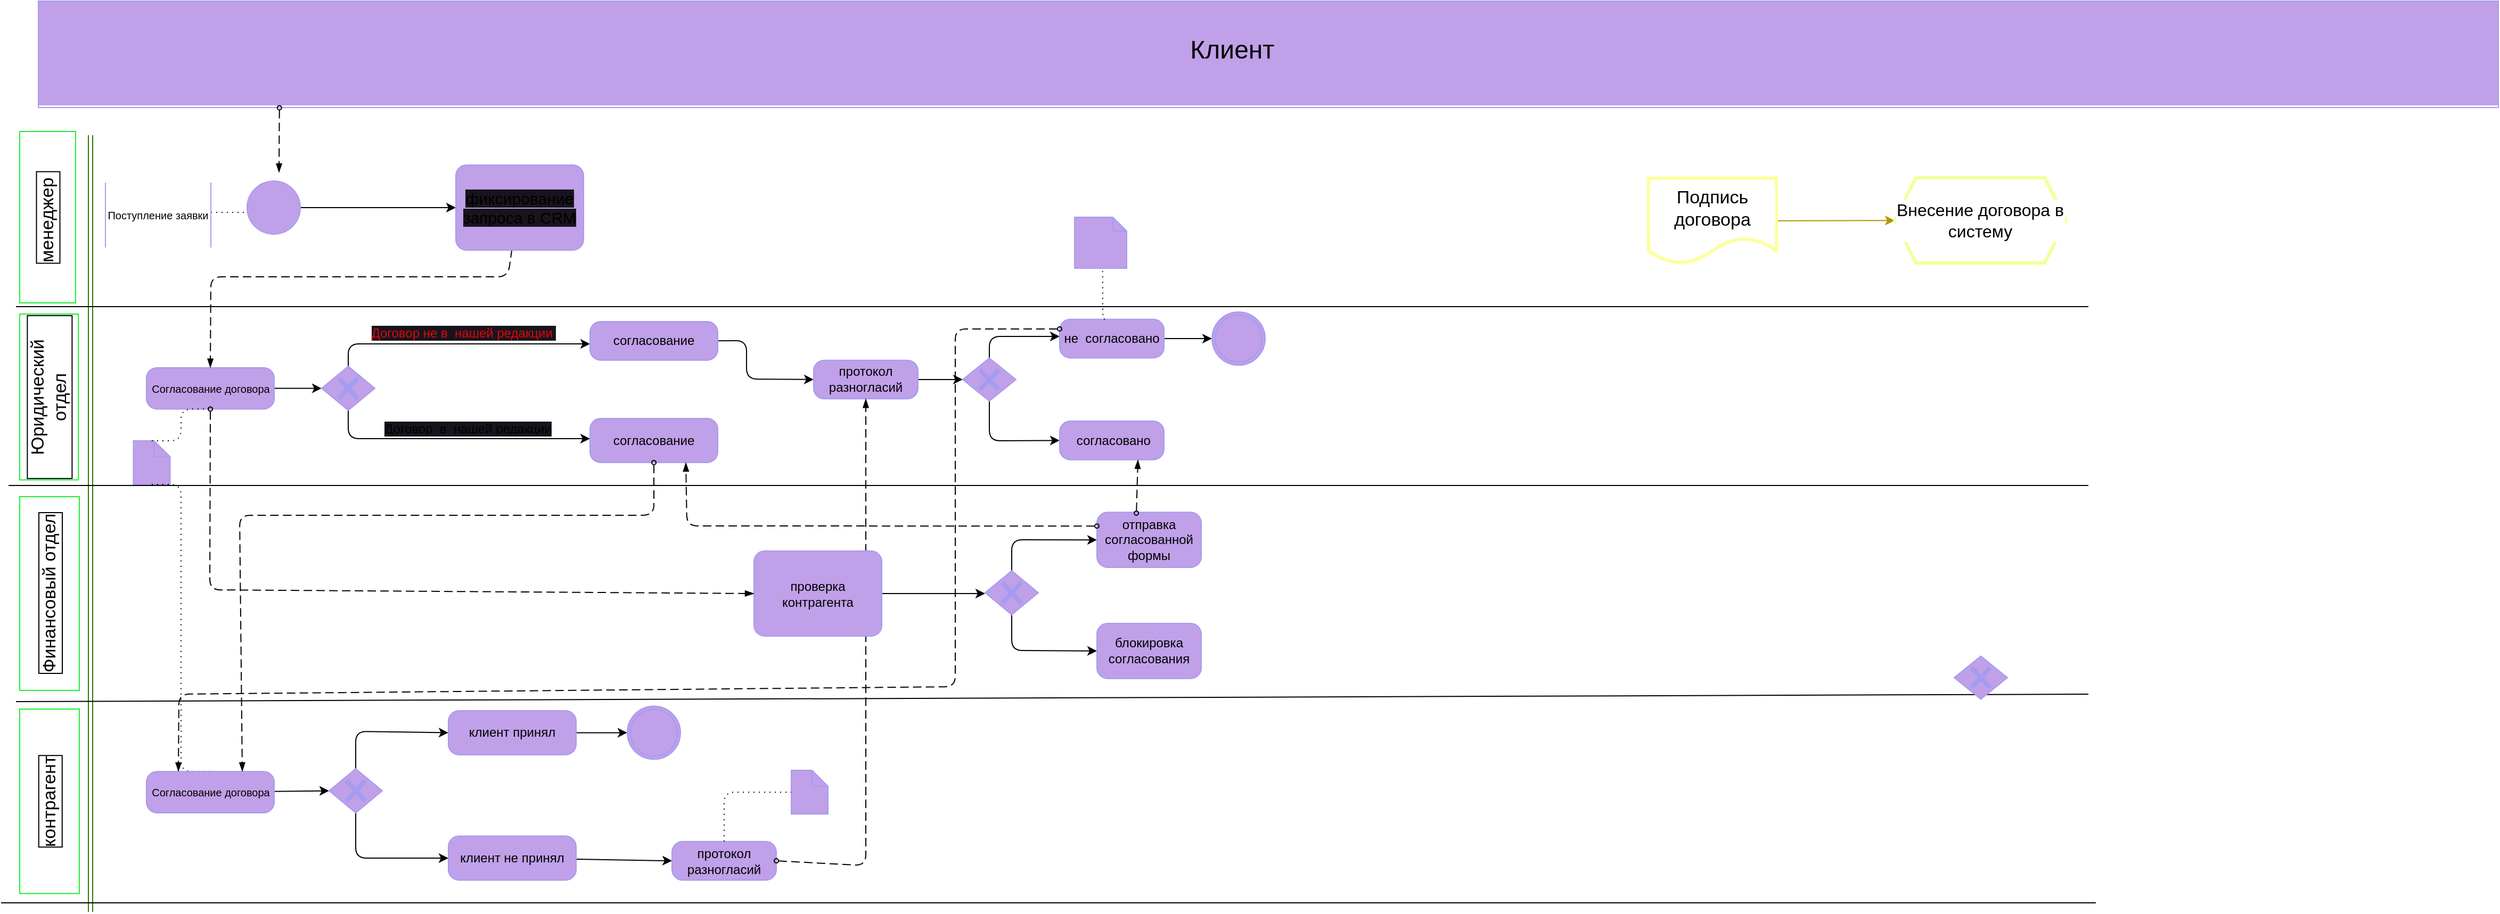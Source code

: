 <mxfile>
    <diagram id="gtTxKSChkaDydjqkvfyG" name="Страница 1">
        <mxGraphModel dx="893" dy="2134" grid="1" gridSize="7" guides="1" tooltips="1" connect="1" arrows="1" fold="1" page="1" pageScale="1" pageWidth="2336" pageHeight="1654" math="0" shadow="0">
            <root>
                <mxCell id="0"/>
                <mxCell id="1" parent="0"/>
                <mxCell id="4" value="" style="shape=link;html=1;fillColor=#60a917;strokeColor=#2D7600;" parent="1" edge="1">
                    <mxGeometry width="100" relative="1" as="geometry">
                        <mxPoint x="84" y="7" as="sourcePoint"/>
                        <mxPoint x="84" y="736.6" as="targetPoint"/>
                    </mxGeometry>
                </mxCell>
                <mxCell id="5" value="" style="endArrow=none;html=1;" parent="1" edge="1">
                    <mxGeometry width="50" height="50" relative="1" as="geometry">
                        <mxPoint x="7" y="336" as="sourcePoint"/>
                        <mxPoint x="1960" y="336" as="targetPoint"/>
                    </mxGeometry>
                </mxCell>
                <mxCell id="6" value="" style="endArrow=none;html=1;" parent="1" edge="1">
                    <mxGeometry width="50" height="50" relative="1" as="geometry">
                        <mxPoint x="14" y="539" as="sourcePoint"/>
                        <mxPoint x="1960" y="532" as="targetPoint"/>
                    </mxGeometry>
                </mxCell>
                <mxCell id="7" value="" style="endArrow=none;html=1;" parent="1" edge="1">
                    <mxGeometry width="50" height="50" relative="1" as="geometry">
                        <mxPoint y="728" as="sourcePoint"/>
                        <mxPoint x="1967" y="728" as="targetPoint"/>
                    </mxGeometry>
                </mxCell>
                <mxCell id="8" value="" style="endArrow=none;html=1;" parent="1" edge="1">
                    <mxGeometry width="50" height="50" relative="1" as="geometry">
                        <mxPoint x="14" y="168" as="sourcePoint"/>
                        <mxPoint x="1960" y="168" as="targetPoint"/>
                    </mxGeometry>
                </mxCell>
                <mxCell id="11" value="&lt;font style=&quot;font-size: 17px;&quot;&gt;менеджер&amp;nbsp;&lt;/font&gt;" style="rounded=0;whiteSpace=wrap;html=1;strokeColor=#18F02E;direction=north;flipV=0;flipH=1;container=0;labelBackgroundColor=default;labelBorderColor=default;rotation=-90;" parent="1" vertex="1">
                    <mxGeometry x="-36.75" y="57.75" width="161" height="52.5" as="geometry"/>
                </mxCell>
                <mxCell id="12" value="&lt;font style=&quot;font-size: 17px;&quot;&gt;Юридический отдел&lt;/font&gt;" style="rounded=0;whiteSpace=wrap;html=1;strokeColor=#18F02E;direction=north;flipV=0;flipH=1;container=0;labelBackgroundColor=default;labelBorderColor=default;rotation=-90;" parent="1" vertex="1">
                    <mxGeometry x="-32.81" y="225.32" width="155.75" height="55.12" as="geometry"/>
                </mxCell>
                <mxCell id="13" value="&lt;font style=&quot;font-size: 17px;&quot;&gt;Финансовый отдел&lt;/font&gt;" style="rounded=0;whiteSpace=wrap;html=1;strokeColor=#18F02E;direction=north;flipV=0;flipH=1;container=0;labelBackgroundColor=default;labelBorderColor=default;rotation=-90;" parent="1" vertex="1">
                    <mxGeometry x="-45.5" y="409.5" width="182" height="56" as="geometry"/>
                </mxCell>
                <mxCell id="14" value="&lt;font style=&quot;font-size: 17px;&quot;&gt;контрагент&lt;/font&gt;" style="rounded=0;whiteSpace=wrap;html=1;strokeColor=#18F02E;direction=north;flipV=0;flipH=1;container=0;labelBackgroundColor=default;labelBorderColor=default;rotation=-90;" parent="1" vertex="1">
                    <mxGeometry x="-41.12" y="604.63" width="173.25" height="56" as="geometry"/>
                </mxCell>
                <mxCell id="63" style="edgeStyle=none;html=1;fillColor=#e3c800;strokeColor=#B09500;" parent="1" source="62" target="64" edge="1">
                    <mxGeometry relative="1" as="geometry">
                        <mxPoint x="1575" y="87.5" as="targetPoint"/>
                    </mxGeometry>
                </mxCell>
                <mxCell id="62" value="&lt;font style=&quot;font-size: 17px;&quot;&gt;Подпись договора&lt;/font&gt;" style="shape=document;whiteSpace=wrap;html=1;boundedLbl=1;labelBackgroundColor=default;labelBorderColor=none;strokeColor=#fdff99;strokeWidth=3;fillColor=none;" parent="1" vertex="1">
                    <mxGeometry x="1547" y="47.5" width="120" height="80" as="geometry"/>
                </mxCell>
                <mxCell id="64" value="&lt;font style=&quot;font-size: 16px;&quot;&gt;Внесение договора в систему&lt;/font&gt;" style="shape=hexagon;perimeter=hexagonPerimeter2;whiteSpace=wrap;html=1;fixedSize=1;labelBackgroundColor=default;labelBorderColor=none;strokeColor=#f3ff99;strokeWidth=3;fillColor=none;" parent="1" vertex="1">
                    <mxGeometry x="1778" y="47" width="161" height="80" as="geometry"/>
                </mxCell>
                <mxCell id="73" value="" style="edgeStyle=elbowEdgeStyle;fontSize=12;html=1;endFill=0;startFill=0;endSize=6;startSize=6;dashed=1;dashPattern=1 4;endArrow=none;startArrow=none;exitX=0;exitY=0.5;exitDx=0;exitDy=0;exitPerimeter=0;entryX=0;entryY=0.5;entryDx=0;entryDy=0;entryPerimeter=0;" edge="1" parent="1">
                    <mxGeometry width="160" relative="1" as="geometry">
                        <mxPoint x="238" y="79.5" as="sourcePoint"/>
                        <mxPoint x="197" y="79.5" as="targetPoint"/>
                    </mxGeometry>
                </mxCell>
                <mxCell id="75" value="" style="swimlane;html=1;startSize=98;fontStyle=0;collapsible=0;horizontal=1;swimlaneLine=0;fillColor=#C0A0E8;whiteSpace=wrap;fontSize=24;strokeColor=#A49CF0;" vertex="1" parent="1">
                    <mxGeometry x="35" y="-119" width="2310" height="100" as="geometry"/>
                </mxCell>
                <mxCell id="76" value="Клиент&amp;nbsp;" style="text;html=1;align=center;verticalAlign=middle;resizable=0;points=[];autosize=1;strokeColor=none;fillColor=none;fontSize=24;" vertex="1" parent="75">
                    <mxGeometry x="1071" y="21" width="105" height="49" as="geometry"/>
                </mxCell>
                <mxCell id="77" value="" style="dashed=1;dashPattern=8 4;endArrow=blockThin;endFill=1;startArrow=oval;startFill=0;endSize=6;startSize=4;html=1;fontSize=24;exitX=0.098;exitY=1.002;exitDx=0;exitDy=0;exitPerimeter=0;" edge="1" parent="1" source="75">
                    <mxGeometry width="160" relative="1" as="geometry">
                        <mxPoint x="476" y="91" as="sourcePoint"/>
                        <mxPoint x="261" y="42" as="targetPoint"/>
                    </mxGeometry>
                </mxCell>
                <mxCell id="81" value="Поступление заявки" style="shape=partialRectangle;whiteSpace=wrap;html=1;top=0;bottom=0;fillColor=none;strokeColor=#A49CF0;fontSize=10;" vertex="1" parent="1">
                    <mxGeometry x="98" y="52" width="99" height="60" as="geometry"/>
                </mxCell>
                <mxCell id="85" style="edgeStyle=none;html=1;fontSize=10;entryX=0;entryY=0.5;entryDx=0;entryDy=0;entryPerimeter=0;" edge="1" parent="1" source="82" target="84">
                    <mxGeometry relative="1" as="geometry">
                        <mxPoint x="294" y="240.44" as="targetPoint"/>
                    </mxGeometry>
                </mxCell>
                <mxCell id="82" value="Согласование договора" style="points=[[0.25,0,0],[0.5,0,0],[0.75,0,0],[1,0.25,0],[1,0.5,0],[1,0.75,0],[0.75,1,0],[0.5,1,0],[0.25,1,0],[0,0.75,0],[0,0.5,0],[0,0.25,0]];shape=mxgraph.bpmn.task;whiteSpace=wrap;rectStyle=rounded;size=10;html=1;taskMarker=abstract;strokeColor=#A49CF0;fontSize=10;fillColor=#C0A0E8;" vertex="1" parent="1">
                    <mxGeometry x="136.5" y="225.32" width="120" height="38.88" as="geometry"/>
                </mxCell>
                <mxCell id="83" value="" style="dashed=1;dashPattern=8 4;endArrow=blockThin;endFill=1;startArrow=oval;startFill=0;endSize=6;startSize=4;html=1;fontSize=10;entryX=0.5;entryY=0;entryDx=0;entryDy=0;entryPerimeter=0;" edge="1" parent="1" target="82">
                    <mxGeometry width="160" relative="1" as="geometry">
                        <mxPoint x="480" y="112" as="sourcePoint"/>
                        <mxPoint x="636" y="287" as="targetPoint"/>
                        <Array as="points">
                            <mxPoint x="476" y="140"/>
                            <mxPoint x="197" y="140"/>
                        </Array>
                    </mxGeometry>
                </mxCell>
                <mxCell id="86" style="edgeStyle=none;html=1;fontSize=10;exitX=0.5;exitY=0;exitDx=0;exitDy=0;exitPerimeter=0;" edge="1" parent="1" source="84">
                    <mxGeometry relative="1" as="geometry">
                        <mxPoint x="553" y="203" as="targetPoint"/>
                        <Array as="points">
                            <mxPoint x="326" y="203"/>
                        </Array>
                    </mxGeometry>
                </mxCell>
                <mxCell id="88" style="edgeStyle=none;html=1;fontSize=12;exitX=0.5;exitY=1;exitDx=0;exitDy=0;exitPerimeter=0;" edge="1" parent="1" source="84">
                    <mxGeometry relative="1" as="geometry">
                        <mxPoint x="553" y="292" as="targetPoint"/>
                        <Array as="points">
                            <mxPoint x="326" y="292"/>
                        </Array>
                    </mxGeometry>
                </mxCell>
                <mxCell id="84" value="" style="points=[[0.25,0.25,0],[0.5,0,0],[0.75,0.25,0],[1,0.5,0],[0.75,0.75,0],[0.5,1,0],[0.25,0.75,0],[0,0.5,0]];shape=mxgraph.bpmn.gateway2;html=1;verticalLabelPosition=bottom;labelBackgroundColor=#ffffff;verticalAlign=top;align=center;perimeter=rhombusPerimeter;outlineConnect=0;outline=none;symbol=none;gwType=exclusive;strokeColor=#A49CF0;fontSize=10;fillColor=#C0A0E8;" vertex="1" parent="1">
                    <mxGeometry x="301" y="224" width="50" height="41.44" as="geometry"/>
                </mxCell>
                <mxCell id="91" value="&lt;span style=&quot;color: rgb(223, 7, 7); background-color: rgb(24, 20, 29);&quot;&gt;Договор не в&amp;nbsp; нашей редакции&amp;nbsp;&lt;/span&gt;" style="text;html=1;align=center;verticalAlign=middle;resizable=0;points=[];autosize=1;strokeColor=none;fillColor=none;fontSize=12;" vertex="1" parent="1">
                    <mxGeometry x="336" y="175" width="196" height="35" as="geometry"/>
                </mxCell>
                <mxCell id="92" value="&lt;span style=&quot;background-color: rgb(24, 20, 29);&quot;&gt;Договор&amp;nbsp; в&amp;nbsp; нашей редакции&lt;/span&gt;" style="text;html=1;align=center;verticalAlign=middle;resizable=0;points=[];autosize=1;strokeColor=none;fillColor=none;fontSize=12;" vertex="1" parent="1">
                    <mxGeometry x="350" y="265.44" width="175" height="35" as="geometry"/>
                </mxCell>
                <mxCell id="97" style="edgeStyle=none;html=1;entryX=0;entryY=0.5;entryDx=0;entryDy=0;entryPerimeter=0;fontSize=12;exitX=1;exitY=0.5;exitDx=0;exitDy=0;exitPerimeter=0;" edge="1" parent="1" source="93" target="96">
                    <mxGeometry relative="1" as="geometry">
                        <Array as="points">
                            <mxPoint x="700" y="200"/>
                            <mxPoint x="700" y="236"/>
                        </Array>
                    </mxGeometry>
                </mxCell>
                <mxCell id="93" value="согласование" style="points=[[0.25,0,0],[0.5,0,0],[0.75,0,0],[1,0.25,0],[1,0.5,0],[1,0.75,0],[0.75,1,0],[0.5,1,0],[0.25,1,0],[0,0.75,0],[0,0.5,0],[0,0.25,0]];shape=mxgraph.bpmn.task;whiteSpace=wrap;rectStyle=rounded;size=10;html=1;taskMarker=abstract;strokeColor=#A49CF0;fontSize=12;fillColor=#C0A0E8;" vertex="1" parent="1">
                    <mxGeometry x="553" y="182" width="120" height="36.32" as="geometry"/>
                </mxCell>
                <mxCell id="94" value="согласование" style="points=[[0.25,0,0],[0.5,0,0],[0.75,0,0],[1,0.25,0],[1,0.5,0],[1,0.75,0],[0.75,1,0],[0.5,1,0],[0.25,1,0],[0,0.75,0],[0,0.5,0],[0,0.25,0]];shape=mxgraph.bpmn.task;whiteSpace=wrap;rectStyle=rounded;size=10;html=1;taskMarker=abstract;strokeColor=#A49CF0;fontSize=12;fillColor=#C0A0E8;" vertex="1" parent="1">
                    <mxGeometry x="553" y="273" width="120" height="41.44" as="geometry"/>
                </mxCell>
                <mxCell id="98" style="edgeStyle=none;html=1;fontSize=12;" edge="1" parent="1" source="96" target="99">
                    <mxGeometry relative="1" as="geometry">
                        <mxPoint x="903" y="236.48" as="targetPoint"/>
                    </mxGeometry>
                </mxCell>
                <mxCell id="96" value="протокол разногласий" style="points=[[0.25,0,0],[0.5,0,0],[0.75,0,0],[1,0.25,0],[1,0.5,0],[1,0.75,0],[0.75,1,0],[0.5,1,0],[0.25,1,0],[0,0.75,0],[0,0.5,0],[0,0.25,0]];shape=mxgraph.bpmn.task;whiteSpace=wrap;rectStyle=rounded;size=10;html=1;taskMarker=abstract;strokeColor=#A49CF0;fontSize=12;fillColor=#C0A0E8;" vertex="1" parent="1">
                    <mxGeometry x="763" y="218.32" width="98" height="36.32" as="geometry"/>
                </mxCell>
                <mxCell id="100" style="edgeStyle=none;html=1;fontSize=12;exitX=0.5;exitY=0;exitDx=0;exitDy=0;exitPerimeter=0;" edge="1" parent="1" source="99">
                    <mxGeometry relative="1" as="geometry">
                        <mxPoint x="994" y="196" as="targetPoint"/>
                        <Array as="points">
                            <mxPoint x="928" y="196"/>
                        </Array>
                    </mxGeometry>
                </mxCell>
                <mxCell id="102" style="edgeStyle=none;html=1;fontSize=12;entryX=0;entryY=0.5;entryDx=0;entryDy=0;entryPerimeter=0;exitX=0.5;exitY=1;exitDx=0;exitDy=0;exitPerimeter=0;" edge="1" parent="1" source="99" target="104">
                    <mxGeometry relative="1" as="geometry">
                        <mxPoint x="928" y="301" as="targetPoint"/>
                        <Array as="points">
                            <mxPoint x="928" y="294"/>
                        </Array>
                    </mxGeometry>
                </mxCell>
                <mxCell id="99" value="" style="points=[[0.25,0.25,0],[0.5,0,0],[0.75,0.25,0],[1,0.5,0],[0.75,0.75,0],[0.5,1,0],[0.25,0.75,0],[0,0.5,0]];shape=mxgraph.bpmn.gateway2;html=1;verticalLabelPosition=bottom;labelBackgroundColor=#ffffff;verticalAlign=top;align=center;perimeter=rhombusPerimeter;outlineConnect=0;outline=none;symbol=none;gwType=exclusive;strokeColor=#A49CF0;fontSize=12;fillColor=#C0A0E8;" vertex="1" parent="1">
                    <mxGeometry x="903" y="216.22" width="50" height="40.52" as="geometry"/>
                </mxCell>
                <mxCell id="101" value="" style="points=[[0.25,0.25,0],[0.5,0,0],[0.75,0.25,0],[1,0.5,0],[0.75,0.75,0],[0.5,1,0],[0.25,0.75,0],[0,0.5,0]];shape=mxgraph.bpmn.gateway2;html=1;verticalLabelPosition=bottom;labelBackgroundColor=#ffffff;verticalAlign=top;align=center;perimeter=rhombusPerimeter;outlineConnect=0;outline=none;symbol=none;gwType=exclusive;strokeColor=#A49CF0;fontSize=12;fillColor=#C0A0E8;" vertex="1" parent="1">
                    <mxGeometry x="1834" y="496.22" width="50" height="40.52" as="geometry"/>
                </mxCell>
                <mxCell id="105" style="edgeStyle=none;html=1;fontSize=12;" edge="1" parent="1" source="103" target="106">
                    <mxGeometry relative="1" as="geometry">
                        <mxPoint x="1162" y="198.06" as="targetPoint"/>
                    </mxGeometry>
                </mxCell>
                <mxCell id="103" value="не&amp;nbsp; согласовано" style="points=[[0.25,0,0],[0.5,0,0],[0.75,0,0],[1,0.25,0],[1,0.5,0],[1,0.75,0],[0.75,1,0],[0.5,1,0],[0.25,1,0],[0,0.75,0],[0,0.5,0],[0,0.25,0]];shape=mxgraph.bpmn.task;whiteSpace=wrap;rectStyle=rounded;size=10;html=1;taskMarker=abstract;strokeColor=#A49CF0;fontSize=12;fillColor=#C0A0E8;" vertex="1" parent="1">
                    <mxGeometry x="994" y="179.9" width="98" height="36.32" as="geometry"/>
                </mxCell>
                <mxCell id="104" value="&amp;nbsp;согласовано" style="points=[[0.25,0,0],[0.5,0,0],[0.75,0,0],[1,0.25,0],[1,0.5,0],[1,0.75,0],[0.75,1,0],[0.5,1,0],[0.25,1,0],[0,0.75,0],[0,0.5,0],[0,0.25,0]];shape=mxgraph.bpmn.task;whiteSpace=wrap;rectStyle=rounded;size=10;html=1;taskMarker=abstract;strokeColor=#A49CF0;fontSize=12;fillColor=#C0A0E8;" vertex="1" parent="1">
                    <mxGeometry x="994" y="275.56" width="98" height="36.32" as="geometry"/>
                </mxCell>
                <mxCell id="106" value="" style="points=[[0.145,0.145,0],[0.5,0,0],[0.855,0.145,0],[1,0.5,0],[0.855,0.855,0],[0.5,1,0],[0.145,0.855,0],[0,0.5,0]];shape=mxgraph.bpmn.event;html=1;verticalLabelPosition=bottom;labelBackgroundColor=#ffffff;verticalAlign=top;align=center;perimeter=ellipsePerimeter;outlineConnect=0;aspect=fixed;outline=throwing;symbol=general;strokeColor=#A49CF0;fontSize=12;fillColor=#C0A0E8;" vertex="1" parent="1">
                    <mxGeometry x="1137" y="173.06" width="50" height="50" as="geometry"/>
                </mxCell>
                <mxCell id="107" value="" style="shape=mxgraph.bpmn.data;labelPosition=center;verticalLabelPosition=bottom;align=center;verticalAlign=top;whiteSpace=wrap;size=15;html=1;strokeColor=#A49CF0;fontSize=12;fillColor=#C0A0E8;" vertex="1" parent="1">
                    <mxGeometry x="124.25" y="294" width="34.5" height="41.06" as="geometry"/>
                </mxCell>
                <mxCell id="109" value="" style="edgeStyle=elbowEdgeStyle;fontSize=12;html=1;endFill=0;startFill=0;endSize=6;startSize=6;dashed=1;dashPattern=1 4;endArrow=none;startArrow=none;exitX=0.5;exitY=0;exitDx=0;exitDy=0;exitPerimeter=0;entryX=0.5;entryY=1;entryDx=0;entryDy=0;entryPerimeter=0;" edge="1" parent="1" source="107" target="82">
                    <mxGeometry width="160" relative="1" as="geometry">
                        <mxPoint x="441" y="364" as="sourcePoint"/>
                        <mxPoint x="601" y="364" as="targetPoint"/>
                    </mxGeometry>
                </mxCell>
                <mxCell id="110" value="" style="edgeStyle=elbowEdgeStyle;fontSize=12;html=1;endFill=0;startFill=0;endSize=6;startSize=6;dashed=1;dashPattern=1 4;endArrow=none;startArrow=none;exitX=0.5;exitY=1;exitDx=0;exitDy=0;exitPerimeter=0;entryX=0.5;entryY=0;entryDx=0;entryDy=0;entryPerimeter=0;" edge="1" parent="1" source="107" target="111">
                    <mxGeometry width="160" relative="1" as="geometry">
                        <mxPoint x="441" y="462" as="sourcePoint"/>
                        <mxPoint x="196" y="595" as="targetPoint"/>
                    </mxGeometry>
                </mxCell>
                <mxCell id="113" style="edgeStyle=none;html=1;entryX=0;entryY=0.5;entryDx=0;entryDy=0;entryPerimeter=0;fontSize=12;" edge="1" parent="1" source="111" target="112">
                    <mxGeometry relative="1" as="geometry"/>
                </mxCell>
                <mxCell id="111" value="Согласование договора" style="points=[[0.25,0,0],[0.5,0,0],[0.75,0,0],[1,0.25,0],[1,0.5,0],[1,0.75,0],[0.75,1,0],[0.5,1,0],[0.25,1,0],[0,0.75,0],[0,0.5,0],[0,0.25,0]];shape=mxgraph.bpmn.task;whiteSpace=wrap;rectStyle=rounded;size=10;html=1;taskMarker=abstract;strokeColor=#A49CF0;fontSize=10;fillColor=#C0A0E8;" vertex="1" parent="1">
                    <mxGeometry x="136.5" y="604.63" width="120" height="38.88" as="geometry"/>
                </mxCell>
                <mxCell id="114" style="edgeStyle=none;html=1;fontSize=12;entryX=0;entryY=0.5;entryDx=0;entryDy=0;entryPerimeter=0;exitX=0.5;exitY=0;exitDx=0;exitDy=0;exitPerimeter=0;" edge="1" parent="1" source="112" target="116">
                    <mxGeometry relative="1" as="geometry">
                        <mxPoint x="406" y="567" as="targetPoint"/>
                        <Array as="points">
                            <mxPoint x="333" y="567"/>
                        </Array>
                    </mxGeometry>
                </mxCell>
                <mxCell id="115" style="edgeStyle=none;html=1;fontSize=12;exitX=0.5;exitY=1;exitDx=0;exitDy=0;exitPerimeter=0;entryX=0;entryY=0.5;entryDx=0;entryDy=0;entryPerimeter=0;" edge="1" parent="1" source="112" target="117">
                    <mxGeometry relative="1" as="geometry">
                        <mxPoint x="406" y="700" as="targetPoint"/>
                        <Array as="points">
                            <mxPoint x="333" y="686"/>
                        </Array>
                    </mxGeometry>
                </mxCell>
                <mxCell id="112" value="" style="points=[[0.25,0.25,0],[0.5,0,0],[0.75,0.25,0],[1,0.5,0],[0.75,0.75,0],[0.5,1,0],[0.25,0.75,0],[0,0.5,0]];shape=mxgraph.bpmn.gateway2;html=1;verticalLabelPosition=bottom;labelBackgroundColor=#ffffff;verticalAlign=top;align=center;perimeter=rhombusPerimeter;outlineConnect=0;outline=none;symbol=none;gwType=exclusive;strokeColor=#A49CF0;fontSize=10;fillColor=#C0A0E8;" vertex="1" parent="1">
                    <mxGeometry x="308" y="602.07" width="50" height="41.44" as="geometry"/>
                </mxCell>
                <mxCell id="121" style="edgeStyle=none;html=1;fontSize=12;" edge="1" parent="1" source="116" target="122">
                    <mxGeometry relative="1" as="geometry">
                        <mxPoint x="595" y="568.24" as="targetPoint"/>
                    </mxGeometry>
                </mxCell>
                <mxCell id="116" value="клиент принял" style="points=[[0.25,0,0],[0.5,0,0],[0.75,0,0],[1,0.25,0],[1,0.5,0],[1,0.75,0],[0.75,1,0],[0.5,1,0],[0.25,1,0],[0,0.75,0],[0,0.5,0],[0,0.25,0]];shape=mxgraph.bpmn.task;whiteSpace=wrap;rectStyle=rounded;size=10;html=1;taskMarker=abstract;strokeColor=#A49CF0;fontSize=12;fillColor=#C0A0E8;" vertex="1" parent="1">
                    <mxGeometry x="420" y="547.52" width="120" height="41.44" as="geometry"/>
                </mxCell>
                <mxCell id="120" style="edgeStyle=none;html=1;entryX=0;entryY=0.5;entryDx=0;entryDy=0;entryPerimeter=0;fontSize=12;" edge="1" parent="1" source="117" target="119">
                    <mxGeometry relative="1" as="geometry"/>
                </mxCell>
                <mxCell id="117" value="клиент не принял" style="points=[[0.25,0,0],[0.5,0,0],[0.75,0,0],[1,0.25,0],[1,0.5,0],[1,0.75,0],[0.75,1,0],[0.5,1,0],[0.25,1,0],[0,0.75,0],[0,0.5,0],[0,0.25,0]];shape=mxgraph.bpmn.task;whiteSpace=wrap;rectStyle=rounded;size=10;html=1;taskMarker=abstract;strokeColor=#A49CF0;fontSize=12;fillColor=#C0A0E8;" vertex="1" parent="1">
                    <mxGeometry x="420" y="665.28" width="120" height="41.44" as="geometry"/>
                </mxCell>
                <mxCell id="119" value="протокол разногласий" style="points=[[0.25,0,0],[0.5,0,0],[0.75,0,0],[1,0.25,0],[1,0.5,0],[1,0.75,0],[0.75,1,0],[0.5,1,0],[0.25,1,0],[0,0.75,0],[0,0.5,0],[0,0.25,0]];shape=mxgraph.bpmn.task;whiteSpace=wrap;rectStyle=rounded;size=10;html=1;taskMarker=abstract;strokeColor=#A49CF0;fontSize=12;fillColor=#C0A0E8;" vertex="1" parent="1">
                    <mxGeometry x="630" y="670.4" width="98" height="36.32" as="geometry"/>
                </mxCell>
                <mxCell id="122" value="" style="points=[[0.145,0.145,0],[0.5,0,0],[0.855,0.145,0],[1,0.5,0],[0.855,0.855,0],[0.5,1,0],[0.145,0.855,0],[0,0.5,0]];shape=mxgraph.bpmn.event;html=1;verticalLabelPosition=bottom;labelBackgroundColor=#ffffff;verticalAlign=top;align=center;perimeter=ellipsePerimeter;outlineConnect=0;aspect=fixed;outline=throwing;symbol=general;strokeColor=#A49CF0;fontSize=12;fillColor=#C0A0E8;" vertex="1" parent="1">
                    <mxGeometry x="588" y="543.24" width="50" height="50" as="geometry"/>
                </mxCell>
                <mxCell id="123" value="" style="dashed=1;dashPattern=8 4;endArrow=blockThin;endFill=1;startArrow=oval;startFill=0;endSize=6;startSize=4;html=1;fontSize=12;exitX=0.5;exitY=1;exitDx=0;exitDy=0;exitPerimeter=0;entryX=0.75;entryY=0;entryDx=0;entryDy=0;entryPerimeter=0;" edge="1" parent="1" source="94" target="111">
                    <mxGeometry width="160" relative="1" as="geometry">
                        <mxPoint x="448" y="406" as="sourcePoint"/>
                        <mxPoint x="608" y="406" as="targetPoint"/>
                        <Array as="points">
                            <mxPoint x="613" y="364"/>
                            <mxPoint x="224" y="364"/>
                        </Array>
                    </mxGeometry>
                </mxCell>
                <mxCell id="126" style="edgeStyle=none;html=1;entryX=0;entryY=0.5;entryDx=0;entryDy=0;entryPerimeter=0;fontSize=12;" edge="1" parent="1" source="124" target="125">
                    <mxGeometry relative="1" as="geometry"/>
                </mxCell>
                <mxCell id="124" value="" style="points=[[0.145,0.145,0],[0.5,0,0],[0.855,0.145,0],[1,0.5,0],[0.855,0.855,0],[0.5,1,0],[0.145,0.855,0],[0,0.5,0]];shape=mxgraph.bpmn.event;html=1;verticalLabelPosition=bottom;labelBackgroundColor=#ffffff;verticalAlign=top;align=center;perimeter=ellipsePerimeter;outlineConnect=0;aspect=fixed;outline=standard;symbol=general;strokeColor=#A49CF0;fontSize=12;fillColor=#C0A0E8;" vertex="1" parent="1">
                    <mxGeometry x="231" y="50" width="50" height="50" as="geometry"/>
                </mxCell>
                <mxCell id="125" value="&lt;span style=&quot;font-size: 15px; background-color: rgb(24, 20, 29);&quot;&gt;фиксирование запроса в CRM&lt;/span&gt;" style="points=[[0.25,0,0],[0.5,0,0],[0.75,0,0],[1,0.25,0],[1,0.5,0],[1,0.75,0],[0.75,1,0],[0.5,1,0],[0.25,1,0],[0,0.75,0],[0,0.5,0],[0,0.25,0]];shape=mxgraph.bpmn.task;whiteSpace=wrap;rectStyle=rounded;size=10;html=1;taskMarker=abstract;strokeColor=#A49CF0;fontSize=12;fillColor=#C0A0E8;" vertex="1" parent="1">
                    <mxGeometry x="427" y="35" width="120" height="80" as="geometry"/>
                </mxCell>
                <mxCell id="127" value="" style="dashed=1;dashPattern=8 4;endArrow=blockThin;endFill=1;startArrow=oval;startFill=0;endSize=6;startSize=4;html=1;fontSize=12;exitX=1;exitY=0.5;exitDx=0;exitDy=0;exitPerimeter=0;entryX=0.5;entryY=1;entryDx=0;entryDy=0;entryPerimeter=0;" edge="1" parent="1" source="119" target="96">
                    <mxGeometry width="160" relative="1" as="geometry">
                        <mxPoint x="651" y="504" as="sourcePoint"/>
                        <mxPoint x="811" y="504" as="targetPoint"/>
                        <Array as="points">
                            <mxPoint x="812" y="693"/>
                        </Array>
                    </mxGeometry>
                </mxCell>
                <mxCell id="128" value="" style="shape=mxgraph.bpmn.data;labelPosition=center;verticalLabelPosition=bottom;align=center;verticalAlign=top;whiteSpace=wrap;size=15;html=1;strokeColor=#A49CF0;fontSize=12;fillColor=#C0A0E8;" vertex="1" parent="1">
                    <mxGeometry x="742" y="603.54" width="34.5" height="41.06" as="geometry"/>
                </mxCell>
                <mxCell id="129" value="" style="edgeStyle=elbowEdgeStyle;fontSize=12;html=1;endFill=0;startFill=0;endSize=6;startSize=6;dashed=1;dashPattern=1 4;endArrow=none;startArrow=none;exitX=0.5;exitY=0;exitDx=0;exitDy=0;exitPerimeter=0;entryX=0;entryY=0.5;entryDx=0;entryDy=0;entryPerimeter=0;" edge="1" parent="1" source="119" target="128">
                    <mxGeometry width="160" relative="1" as="geometry">
                        <mxPoint x="637" y="651" as="sourcePoint"/>
                        <mxPoint x="797" y="651" as="targetPoint"/>
                        <Array as="points">
                            <mxPoint x="679" y="637"/>
                        </Array>
                    </mxGeometry>
                </mxCell>
                <mxCell id="130" value="" style="dashed=1;dashPattern=8 4;endArrow=blockThin;endFill=1;startArrow=oval;startFill=0;endSize=6;startSize=4;html=1;fontSize=12;exitX=0;exitY=0.25;exitDx=0;exitDy=0;exitPerimeter=0;entryX=0.25;entryY=0;entryDx=0;entryDy=0;entryPerimeter=0;" edge="1" parent="1" source="103" target="111">
                    <mxGeometry width="160" relative="1" as="geometry">
                        <mxPoint x="637" y="448" as="sourcePoint"/>
                        <mxPoint x="797" y="448" as="targetPoint"/>
                        <Array as="points">
                            <mxPoint x="896" y="189"/>
                            <mxPoint x="896" y="525"/>
                            <mxPoint x="167" y="532"/>
                        </Array>
                    </mxGeometry>
                </mxCell>
                <mxCell id="131" value="" style="shape=mxgraph.bpmn.data;labelPosition=center;verticalLabelPosition=bottom;align=center;verticalAlign=top;whiteSpace=wrap;size=13;html=1;strokeColor=#A49CF0;fontSize=12;fillColor=#C0A0E8;" vertex="1" parent="1">
                    <mxGeometry x="1008" y="84" width="49" height="48.06" as="geometry"/>
                </mxCell>
                <mxCell id="132" value="" style="edgeStyle=elbowEdgeStyle;fontSize=12;html=1;endFill=0;startFill=0;endSize=6;startSize=6;dashed=1;dashPattern=1 4;endArrow=none;startArrow=none;entryX=0.5;entryY=1;entryDx=0;entryDy=0;entryPerimeter=0;exitX=0.433;exitY=-0.008;exitDx=0;exitDy=0;exitPerimeter=0;" edge="1" parent="1" source="103" target="131">
                    <mxGeometry width="160" relative="1" as="geometry">
                        <mxPoint x="805" y="127.5" as="sourcePoint"/>
                        <mxPoint x="965" y="127.5" as="targetPoint"/>
                    </mxGeometry>
                </mxCell>
                <mxCell id="134" style="edgeStyle=none;html=1;fontSize=12;" edge="1" parent="1" source="133">
                    <mxGeometry relative="1" as="geometry">
                        <mxPoint x="924" y="437.5" as="targetPoint"/>
                    </mxGeometry>
                </mxCell>
                <mxCell id="133" value="проверка контрагента" style="points=[[0.25,0,0],[0.5,0,0],[0.75,0,0],[1,0.25,0],[1,0.5,0],[1,0.75,0],[0.75,1,0],[0.5,1,0],[0.25,1,0],[0,0.75,0],[0,0.5,0],[0,0.25,0]];shape=mxgraph.bpmn.task;whiteSpace=wrap;rectStyle=rounded;size=10;html=1;taskMarker=abstract;strokeColor=#A49CF0;fontSize=12;fillColor=#C0A0E8;" vertex="1" parent="1">
                    <mxGeometry x="707" y="397.5" width="120" height="80" as="geometry"/>
                </mxCell>
                <mxCell id="138" style="edgeStyle=none;html=1;entryX=0;entryY=0.5;entryDx=0;entryDy=0;entryPerimeter=0;fontSize=12;exitX=0.5;exitY=1;exitDx=0;exitDy=0;exitPerimeter=0;" edge="1" parent="1" source="135" target="137">
                    <mxGeometry relative="1" as="geometry">
                        <Array as="points">
                            <mxPoint x="949" y="491"/>
                        </Array>
                    </mxGeometry>
                </mxCell>
                <mxCell id="139" style="edgeStyle=none;html=1;entryX=0;entryY=0.5;entryDx=0;entryDy=0;entryPerimeter=0;fontSize=12;exitX=0.5;exitY=0;exitDx=0;exitDy=0;exitPerimeter=0;" edge="1" parent="1" source="135" target="136">
                    <mxGeometry relative="1" as="geometry">
                        <Array as="points">
                            <mxPoint x="949" y="387"/>
                        </Array>
                    </mxGeometry>
                </mxCell>
                <mxCell id="135" value="" style="points=[[0.25,0.25,0],[0.5,0,0],[0.75,0.25,0],[1,0.5,0],[0.75,0.75,0],[0.5,1,0],[0.25,0.75,0],[0,0.5,0]];shape=mxgraph.bpmn.gateway2;html=1;verticalLabelPosition=bottom;labelBackgroundColor=#ffffff;verticalAlign=top;align=center;perimeter=rhombusPerimeter;outlineConnect=0;outline=none;symbol=none;gwType=exclusive;strokeColor=#A49CF0;fontSize=10;fillColor=#C0A0E8;" vertex="1" parent="1">
                    <mxGeometry x="924" y="416.06" width="50" height="41.44" as="geometry"/>
                </mxCell>
                <mxCell id="136" value="отправка согласованной формы" style="points=[[0.25,0,0],[0.5,0,0],[0.75,0,0],[1,0.25,0],[1,0.5,0],[1,0.75,0],[0.75,1,0],[0.5,1,0],[0.25,1,0],[0,0.75,0],[0,0.5,0],[0,0.25,0]];shape=mxgraph.bpmn.task;whiteSpace=wrap;rectStyle=rounded;size=10;html=1;taskMarker=abstract;strokeColor=#A49CF0;fontSize=12;fillColor=#C0A0E8;" vertex="1" parent="1">
                    <mxGeometry x="1029" y="361.18" width="98" height="51.82" as="geometry"/>
                </mxCell>
                <mxCell id="137" value="блокировка согласования" style="points=[[0.25,0,0],[0.5,0,0],[0.75,0,0],[1,0.25,0],[1,0.5,0],[1,0.75,0],[0.75,1,0],[0.5,1,0],[0.25,1,0],[0,0.75,0],[0,0.5,0],[0,0.25,0]];shape=mxgraph.bpmn.task;whiteSpace=wrap;rectStyle=rounded;size=10;html=1;taskMarker=abstract;strokeColor=#A49CF0;fontSize=12;fillColor=#C0A0E8;" vertex="1" parent="1">
                    <mxGeometry x="1029" y="465.5" width="98" height="51.82" as="geometry"/>
                </mxCell>
                <mxCell id="141" value="" style="dashed=1;dashPattern=8 4;endArrow=blockThin;endFill=1;startArrow=oval;startFill=0;endSize=6;startSize=4;html=1;fontSize=12;exitX=0.5;exitY=1;exitDx=0;exitDy=0;exitPerimeter=0;entryX=0;entryY=0.5;entryDx=0;entryDy=0;entryPerimeter=0;" edge="1" parent="1" source="82" target="133">
                    <mxGeometry width="160" relative="1" as="geometry">
                        <mxPoint x="427" y="371" as="sourcePoint"/>
                        <mxPoint x="587" y="371" as="targetPoint"/>
                        <Array as="points">
                            <mxPoint x="196" y="434"/>
                        </Array>
                    </mxGeometry>
                </mxCell>
                <mxCell id="142" value="" style="dashed=1;dashPattern=8 4;endArrow=blockThin;endFill=1;startArrow=oval;startFill=0;endSize=6;startSize=4;html=1;fontSize=12;entryX=0.75;entryY=1;entryDx=0;entryDy=0;entryPerimeter=0;exitX=0;exitY=0.25;exitDx=0;exitDy=0;exitPerimeter=0;" edge="1" parent="1" source="136" target="94">
                    <mxGeometry width="160" relative="1" as="geometry">
                        <mxPoint x="1022" y="378" as="sourcePoint"/>
                        <mxPoint x="1042" y="371" as="targetPoint"/>
                        <Array as="points">
                            <mxPoint x="644" y="374"/>
                        </Array>
                    </mxGeometry>
                </mxCell>
                <mxCell id="143" value="" style="dashed=1;dashPattern=8 4;endArrow=blockThin;endFill=1;startArrow=oval;startFill=0;endSize=6;startSize=4;html=1;fontSize=12;entryX=0.75;entryY=1;entryDx=0;entryDy=0;entryPerimeter=0;exitX=0.378;exitY=0.016;exitDx=0;exitDy=0;exitPerimeter=0;" edge="1" parent="1" source="136" target="104">
                    <mxGeometry width="160" relative="1" as="geometry">
                        <mxPoint x="882" y="371" as="sourcePoint"/>
                        <mxPoint x="1042" y="371" as="targetPoint"/>
                    </mxGeometry>
                </mxCell>
            </root>
        </mxGraphModel>
    </diagram>
</mxfile>